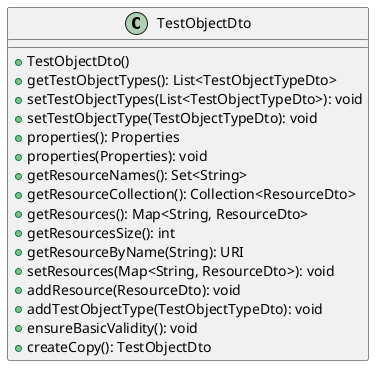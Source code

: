@startuml

    class TestObjectDto [[TestObjectDto.html]] {
        +TestObjectDto()
        +getTestObjectTypes(): List<TestObjectTypeDto>
        +setTestObjectTypes(List<TestObjectTypeDto>): void
        +setTestObjectType(TestObjectTypeDto): void
        +properties(): Properties
        +properties(Properties): void
        +getResourceNames(): Set<String>
        +getResourceCollection(): Collection<ResourceDto>
        +getResources(): Map<String, ResourceDto>
        +getResourcesSize(): int
        +getResourceByName(String): URI
        +setResources(Map<String, ResourceDto>): void
        +addResource(ResourceDto): void
        +addTestObjectType(TestObjectTypeDto): void
        +ensureBasicValidity(): void
        +createCopy(): TestObjectDto
    }

@enduml
